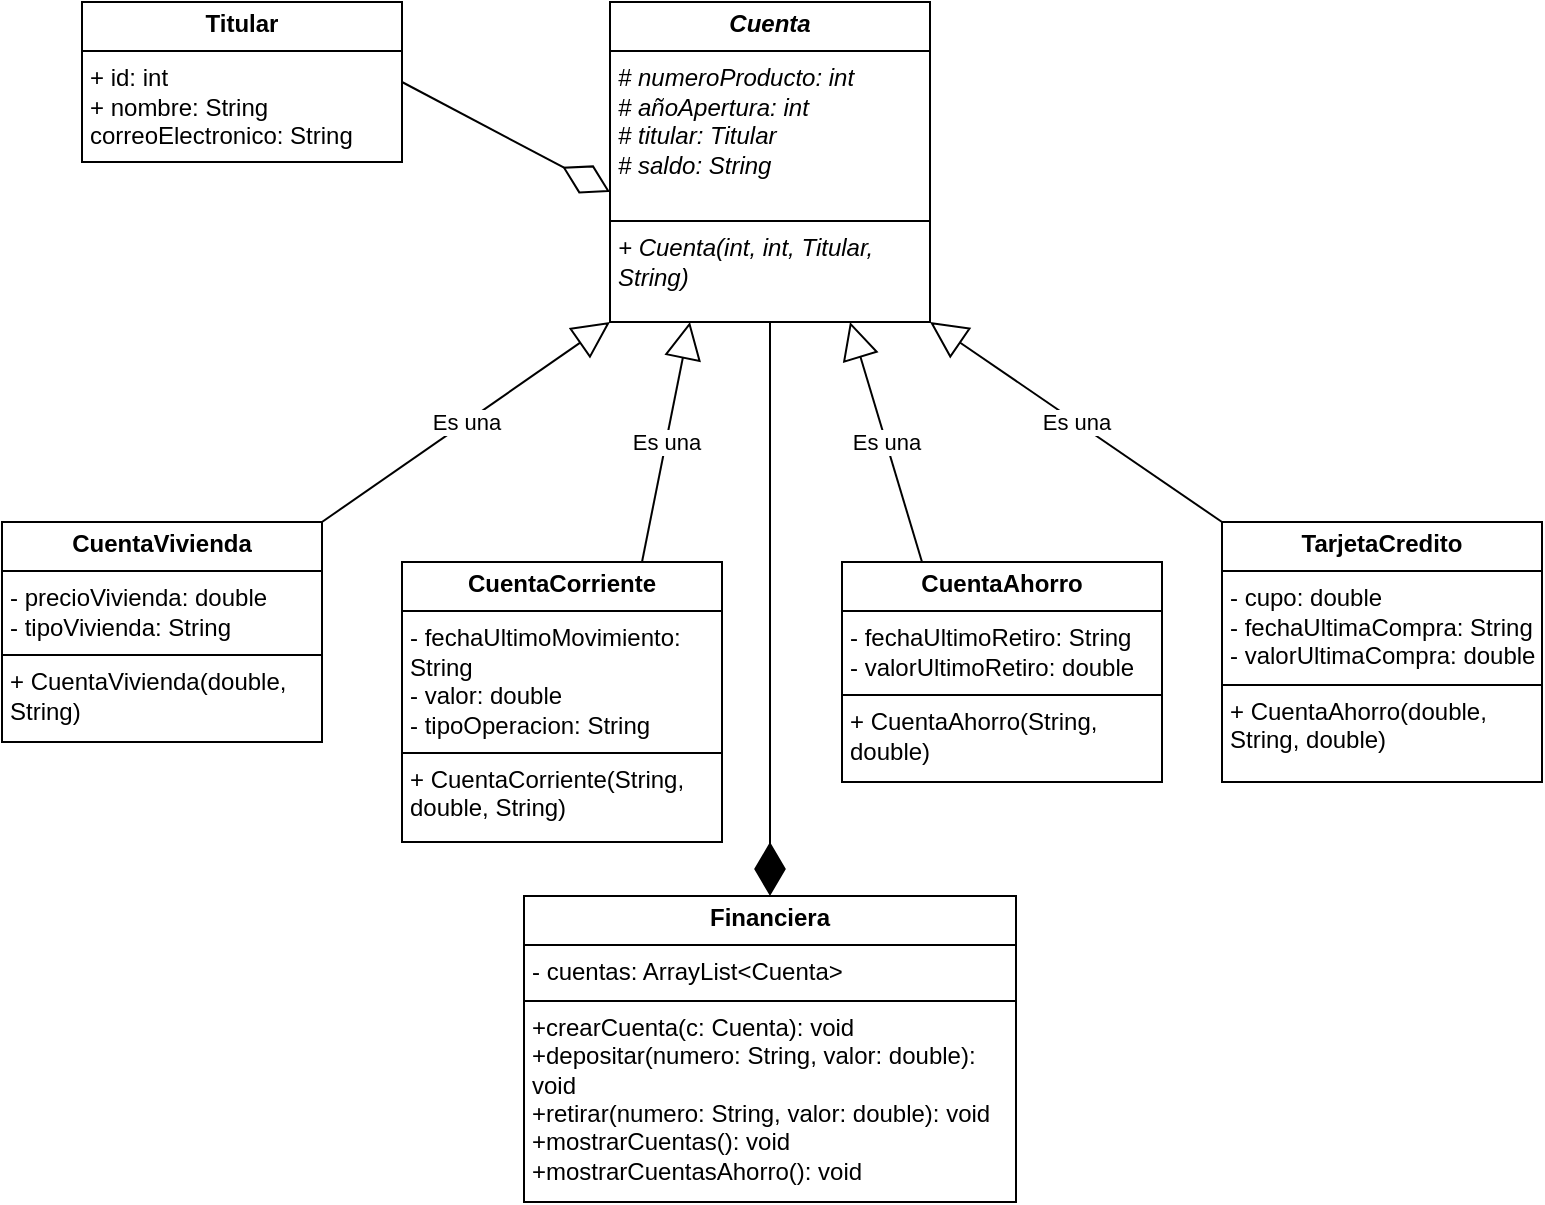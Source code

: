 <mxfile version="26.2.9">
  <diagram name="Página-1" id="6H7n7nfugrjIrMby0gXt">
    <mxGraphModel dx="1000" dy="590" grid="1" gridSize="10" guides="1" tooltips="1" connect="1" arrows="1" fold="1" page="1" pageScale="1" pageWidth="827" pageHeight="1169" math="0" shadow="0">
      <root>
        <mxCell id="0" />
        <mxCell id="1" parent="0" />
        <mxCell id="5zyshdqCEIOGWReOEP3U-1" value="&lt;p style=&quot;margin:0px;margin-top:4px;text-align:center;&quot;&gt;&lt;b&gt;Titular&lt;/b&gt;&lt;/p&gt;&lt;hr size=&quot;1&quot; style=&quot;border-style:solid;&quot;&gt;&lt;p style=&quot;margin:0px;margin-left:4px;&quot;&gt;+ id: int&lt;/p&gt;&lt;p style=&quot;margin:0px;margin-left:4px;&quot;&gt;+ nombre: String&lt;/p&gt;&lt;p style=&quot;margin:0px;margin-left:4px;&quot;&gt;correoElectronico: String&lt;/p&gt;&lt;p style=&quot;margin:0px;margin-left:4px;&quot;&gt;&lt;br&gt;&lt;/p&gt;" style="verticalAlign=top;align=left;overflow=fill;html=1;whiteSpace=wrap;" vertex="1" parent="1">
          <mxGeometry x="70" y="40" width="160" height="80" as="geometry" />
        </mxCell>
        <mxCell id="5zyshdqCEIOGWReOEP3U-3" value="&lt;p style=&quot;margin:0px;margin-top:4px;text-align:center;&quot;&gt;&lt;b&gt;CuentaVivienda&lt;/b&gt;&lt;/p&gt;&lt;hr size=&quot;1&quot; style=&quot;border-style:solid;&quot;&gt;&lt;p style=&quot;margin:0px;margin-left:4px;&quot;&gt;- precioVivienda: double&lt;/p&gt;&lt;p style=&quot;margin:0px;margin-left:4px;&quot;&gt;- tipoVivienda: String&lt;/p&gt;&lt;hr size=&quot;1&quot; style=&quot;border-style:solid;&quot;&gt;&lt;p style=&quot;margin:0px;margin-left:4px;&quot;&gt;+ CuentaVivienda(double, String)&lt;/p&gt;" style="verticalAlign=top;align=left;overflow=fill;html=1;whiteSpace=wrap;" vertex="1" parent="1">
          <mxGeometry x="30" y="300" width="160" height="110" as="geometry" />
        </mxCell>
        <mxCell id="5zyshdqCEIOGWReOEP3U-4" value="&lt;p style=&quot;margin:0px;margin-top:4px;text-align:center;&quot;&gt;&lt;b&gt;CuentaCorriente&lt;/b&gt;&lt;/p&gt;&lt;hr size=&quot;1&quot; style=&quot;border-style:solid;&quot;&gt;&lt;p style=&quot;margin:0px;margin-left:4px;&quot;&gt;- fechaUltimoMovimiento: String&lt;/p&gt;&lt;p style=&quot;margin:0px;margin-left:4px;&quot;&gt;- valor: double&lt;/p&gt;&lt;p style=&quot;margin:0px;margin-left:4px;&quot;&gt;- tipoOperacion: String&lt;/p&gt;&lt;hr size=&quot;1&quot; style=&quot;border-style:solid;&quot;&gt;&lt;p style=&quot;margin:0px;margin-left:4px;&quot;&gt;+ CuentaCorriente(String, double, String)&lt;/p&gt;" style="verticalAlign=top;align=left;overflow=fill;html=1;whiteSpace=wrap;" vertex="1" parent="1">
          <mxGeometry x="230" y="320" width="160" height="140" as="geometry" />
        </mxCell>
        <mxCell id="5zyshdqCEIOGWReOEP3U-5" value="&lt;p style=&quot;margin:0px;margin-top:4px;text-align:center;&quot;&gt;&lt;b&gt;CuentaAhorro&lt;/b&gt;&lt;/p&gt;&lt;hr size=&quot;1&quot; style=&quot;border-style:solid;&quot;&gt;&lt;p style=&quot;margin:0px;margin-left:4px;&quot;&gt;- fechaUltimoRetiro: String&lt;/p&gt;&lt;p style=&quot;margin:0px;margin-left:4px;&quot;&gt;- valorUltimoRetiro: double&lt;/p&gt;&lt;hr size=&quot;1&quot; style=&quot;border-style:solid;&quot;&gt;&lt;p style=&quot;margin:0px;margin-left:4px;&quot;&gt;+ CuentaAhorro(String, double)&lt;/p&gt;" style="verticalAlign=top;align=left;overflow=fill;html=1;whiteSpace=wrap;" vertex="1" parent="1">
          <mxGeometry x="450" y="320" width="160" height="110" as="geometry" />
        </mxCell>
        <mxCell id="5zyshdqCEIOGWReOEP3U-6" value="&lt;p style=&quot;margin:0px;margin-top:4px;text-align:center;&quot;&gt;&lt;b&gt;TarjetaCredito&lt;/b&gt;&lt;/p&gt;&lt;hr size=&quot;1&quot; style=&quot;border-style:solid;&quot;&gt;&lt;p style=&quot;margin:0px;margin-left:4px;&quot;&gt;- cupo: double&lt;/p&gt;&lt;p style=&quot;margin:0px;margin-left:4px;&quot;&gt;- fechaUltimaCompra: String&lt;/p&gt;&lt;p style=&quot;margin:0px;margin-left:4px;&quot;&gt;- valorUltimaCompra: double&lt;/p&gt;&lt;hr size=&quot;1&quot; style=&quot;border-style:solid;&quot;&gt;&lt;p style=&quot;margin:0px;margin-left:4px;&quot;&gt;+ CuentaAhorro(double, String, double)&lt;/p&gt;" style="verticalAlign=top;align=left;overflow=fill;html=1;whiteSpace=wrap;" vertex="1" parent="1">
          <mxGeometry x="640" y="300" width="160" height="130" as="geometry" />
        </mxCell>
        <mxCell id="5zyshdqCEIOGWReOEP3U-8" value="Es una" style="endArrow=block;endSize=16;endFill=0;html=1;rounded=0;exitX=0.25;exitY=0;exitDx=0;exitDy=0;entryX=0.75;entryY=1;entryDx=0;entryDy=0;" edge="1" parent="1" source="5zyshdqCEIOGWReOEP3U-5">
          <mxGeometry width="160" relative="1" as="geometry">
            <mxPoint x="90" y="180" as="sourcePoint" />
            <mxPoint x="454" y="200" as="targetPoint" />
          </mxGeometry>
        </mxCell>
        <mxCell id="5zyshdqCEIOGWReOEP3U-9" value="Es una" style="endArrow=block;endSize=16;endFill=0;html=1;rounded=0;exitX=1;exitY=0;exitDx=0;exitDy=0;entryX=0;entryY=1;entryDx=0;entryDy=0;" edge="1" parent="1" source="5zyshdqCEIOGWReOEP3U-3">
          <mxGeometry width="160" relative="1" as="geometry">
            <mxPoint x="148" y="235" as="sourcePoint" />
            <mxPoint x="334" y="200" as="targetPoint" />
          </mxGeometry>
        </mxCell>
        <mxCell id="5zyshdqCEIOGWReOEP3U-10" value="Es una" style="endArrow=block;endSize=16;endFill=0;html=1;rounded=0;exitX=0.75;exitY=0;exitDx=0;exitDy=0;entryX=0.25;entryY=1;entryDx=0;entryDy=0;" edge="1" parent="1" source="5zyshdqCEIOGWReOEP3U-4">
          <mxGeometry width="160" relative="1" as="geometry">
            <mxPoint x="310" y="340" as="sourcePoint" />
            <mxPoint x="374" y="200" as="targetPoint" />
          </mxGeometry>
        </mxCell>
        <mxCell id="5zyshdqCEIOGWReOEP3U-11" value="Es una" style="endArrow=block;endSize=16;endFill=0;html=1;rounded=0;exitX=0;exitY=0;exitDx=0;exitDy=0;entryX=1;entryY=1;entryDx=0;entryDy=0;" edge="1" parent="1" source="5zyshdqCEIOGWReOEP3U-6">
          <mxGeometry width="160" relative="1" as="geometry">
            <mxPoint x="130" y="190" as="sourcePoint" />
            <mxPoint x="494" y="200" as="targetPoint" />
          </mxGeometry>
        </mxCell>
        <mxCell id="5zyshdqCEIOGWReOEP3U-12" value="&lt;p style=&quot;margin:0px;margin-top:4px;text-align:center;&quot;&gt;&lt;b&gt;Financiera&lt;/b&gt;&lt;/p&gt;&lt;hr size=&quot;1&quot; style=&quot;border-style:solid;&quot;&gt;&lt;p style=&quot;margin:0px;margin-left:4px;&quot;&gt;&lt;span style=&quot;background-color: transparent;&quot;&gt;- cuentas: ArrayList&amp;lt;Cuenta&amp;gt;&lt;/span&gt;&lt;/p&gt;&lt;hr size=&quot;1&quot; style=&quot;border-style:solid;&quot;&gt;&lt;p style=&quot;margin:0px;margin-left:4px;&quot;&gt;+crearCuenta(c: Cuenta): void&lt;/p&gt;&lt;p style=&quot;margin:0px;margin-left:4px;&quot;&gt;+depositar(numero: String, valor: double): void&lt;/p&gt;&lt;p style=&quot;margin:0px;margin-left:4px;&quot;&gt;+retirar(numero: String, valor: double): void&lt;/p&gt;&lt;p style=&quot;margin:0px;margin-left:4px;&quot;&gt;+mostrarCuentas(): void&lt;/p&gt;&lt;p style=&quot;margin:0px;margin-left:4px;&quot;&gt;+mostrarCuentasAhorro(): void&lt;/p&gt;" style="verticalAlign=top;align=left;overflow=fill;html=1;whiteSpace=wrap;" vertex="1" parent="1">
          <mxGeometry x="291" y="487" width="246" height="153" as="geometry" />
        </mxCell>
        <mxCell id="5zyshdqCEIOGWReOEP3U-13" value="" style="endArrow=diamondThin;endFill=1;endSize=24;html=1;rounded=0;entryX=0.5;entryY=0;entryDx=0;entryDy=0;exitX=0.5;exitY=1;exitDx=0;exitDy=0;" edge="1" parent="1" target="5zyshdqCEIOGWReOEP3U-12">
          <mxGeometry width="160" relative="1" as="geometry">
            <mxPoint x="414" y="200" as="sourcePoint" />
            <mxPoint x="500" y="380" as="targetPoint" />
          </mxGeometry>
        </mxCell>
        <mxCell id="5zyshdqCEIOGWReOEP3U-14" value="" style="endArrow=diamondThin;endFill=0;endSize=24;html=1;rounded=0;exitX=1;exitY=0.5;exitDx=0;exitDy=0;entryX=0;entryY=0.5;entryDx=0;entryDy=0;" edge="1" parent="1" source="5zyshdqCEIOGWReOEP3U-1">
          <mxGeometry width="160" relative="1" as="geometry">
            <mxPoint x="221" y="70" as="sourcePoint" />
            <mxPoint x="334" y="135" as="targetPoint" />
          </mxGeometry>
        </mxCell>
        <mxCell id="5zyshdqCEIOGWReOEP3U-15" value="&lt;p style=&quot;margin:0px;margin-top:4px;text-align:center;&quot;&gt;&lt;b&gt;&lt;i&gt;Cuenta&lt;/i&gt;&lt;/b&gt;&lt;/p&gt;&lt;hr size=&quot;1&quot; style=&quot;border-style:solid;&quot;&gt;&lt;p style=&quot;margin: 0px 0px 0px 4px;&quot;&gt;&lt;i&gt;# numeroProducto: int&lt;/i&gt;&lt;/p&gt;&lt;p style=&quot;margin: 0px 0px 0px 4px;&quot;&gt;&lt;i&gt;# añoApertura: int&lt;/i&gt;&lt;/p&gt;&lt;p style=&quot;margin: 0px 0px 0px 4px;&quot;&gt;&lt;i&gt;# titular: Titular&lt;/i&gt;&lt;/p&gt;&lt;p style=&quot;margin: 0px 0px 0px 4px;&quot;&gt;&lt;i&gt;# saldo: String&lt;/i&gt;&lt;/p&gt;&lt;p style=&quot;margin: 0px 0px 0px 4px;&quot;&gt;&lt;i&gt;&lt;br&gt;&lt;/i&gt;&lt;/p&gt;&lt;hr size=&quot;1&quot; style=&quot;border-style:solid;&quot;&gt;&lt;p style=&quot;margin:0px;margin-left:4px;&quot;&gt;&lt;i&gt;+ Cuenta(int, int, Titular, String)&lt;/i&gt;&lt;/p&gt;" style="verticalAlign=top;align=left;overflow=fill;html=1;whiteSpace=wrap;" vertex="1" parent="1">
          <mxGeometry x="334" y="40" width="160" height="160" as="geometry" />
        </mxCell>
      </root>
    </mxGraphModel>
  </diagram>
</mxfile>
